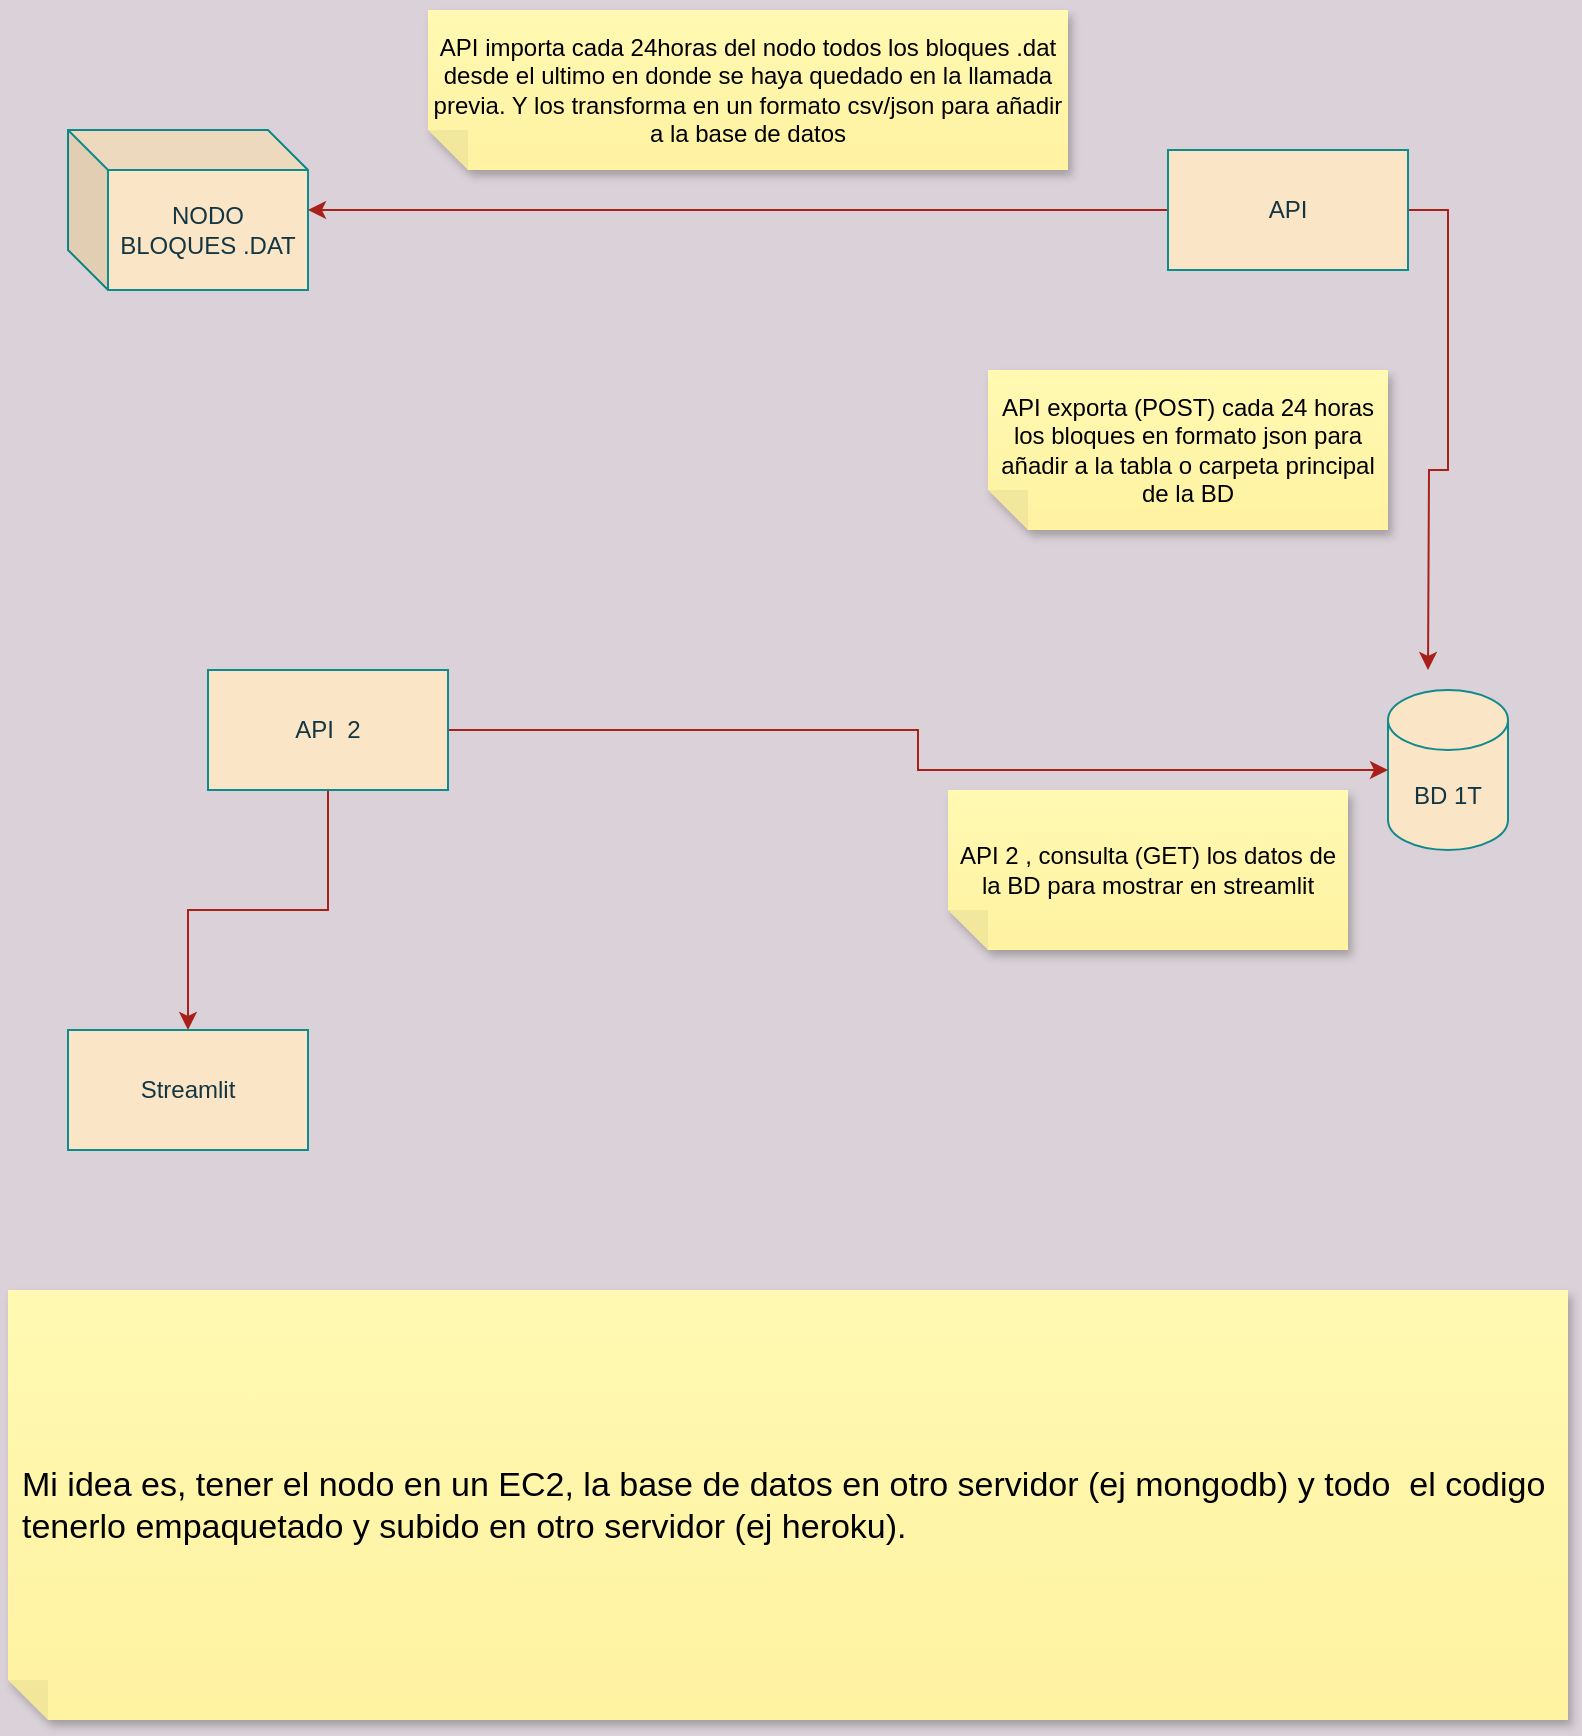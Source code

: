 <mxfile version="20.7.3" type="github">
  <diagram id="WNtNO6ih7kzcM9C3CqSP" name="Página-1">
    <mxGraphModel dx="1395" dy="630" grid="1" gridSize="10" guides="1" tooltips="1" connect="1" arrows="1" fold="1" page="1" pageScale="1" pageWidth="827" pageHeight="1169" background="#DAD2D8" math="0" shadow="0">
      <root>
        <mxCell id="0" />
        <mxCell id="1" parent="0" />
        <mxCell id="2xYd1RtEskTdpCteiKWY-2" value="BD 1T" style="shape=cylinder3;whiteSpace=wrap;html=1;boundedLbl=1;backgroundOutline=1;size=15;strokeColor=#0F8B8D;fontColor=#143642;fillColor=#FAE5C7;" parent="1" vertex="1">
          <mxGeometry x="720" y="360" width="60" height="80" as="geometry" />
        </mxCell>
        <mxCell id="2xYd1RtEskTdpCteiKWY-7" style="edgeStyle=orthogonalEdgeStyle;rounded=0;orthogonalLoop=1;jettySize=auto;html=1;strokeColor=#A8201A;fontColor=#143642;fillColor=#FAE5C7;" parent="1" source="2xYd1RtEskTdpCteiKWY-5" target="2xYd1RtEskTdpCteiKWY-6" edge="1">
          <mxGeometry relative="1" as="geometry" />
        </mxCell>
        <mxCell id="2xYd1RtEskTdpCteiKWY-10" style="edgeStyle=orthogonalEdgeStyle;rounded=0;orthogonalLoop=1;jettySize=auto;html=1;strokeColor=#A8201A;fontColor=#143642;fillColor=#FAE5C7;" parent="1" source="2xYd1RtEskTdpCteiKWY-5" edge="1">
          <mxGeometry relative="1" as="geometry">
            <mxPoint x="740" y="350" as="targetPoint" />
          </mxGeometry>
        </mxCell>
        <mxCell id="2xYd1RtEskTdpCteiKWY-5" value="API" style="rounded=0;whiteSpace=wrap;html=1;strokeColor=#0F8B8D;fontColor=#143642;fillColor=#FAE5C7;" parent="1" vertex="1">
          <mxGeometry x="610" y="90" width="120" height="60" as="geometry" />
        </mxCell>
        <mxCell id="2xYd1RtEskTdpCteiKWY-6" value="NODO&lt;br&gt;BLOQUES .DAT" style="shape=cube;whiteSpace=wrap;html=1;boundedLbl=1;backgroundOutline=1;darkOpacity=0.05;darkOpacity2=0.1;strokeColor=#0F8B8D;fontColor=#143642;fillColor=#FAE5C7;" parent="1" vertex="1">
          <mxGeometry x="60" y="80" width="120" height="80" as="geometry" />
        </mxCell>
        <mxCell id="2xYd1RtEskTdpCteiKWY-8" value="API importa cada 24horas del nodo todos los bloques .dat desde el ultimo en donde se haya quedado en la llamada previa. Y los transforma en un formato csv/json para añadir a la base de datos" style="shape=note;whiteSpace=wrap;html=1;backgroundOutline=1;fontColor=#000000;darkOpacity=0.05;fillColor=#FFF9B2;strokeColor=none;fillStyle=solid;direction=west;gradientDirection=north;gradientColor=#FFF2A1;shadow=1;size=20;pointerEvents=1;" parent="1" vertex="1">
          <mxGeometry x="240" y="20" width="320" height="80" as="geometry" />
        </mxCell>
        <mxCell id="2xYd1RtEskTdpCteiKWY-11" value="API exporta (POST) cada 24 horas los bloques en formato json para añadir a la tabla o carpeta principal de la BD" style="shape=note;whiteSpace=wrap;html=1;backgroundOutline=1;fontColor=#000000;darkOpacity=0.05;fillColor=#FFF9B2;strokeColor=none;fillStyle=solid;direction=west;gradientDirection=north;gradientColor=#FFF2A1;shadow=1;size=20;pointerEvents=1;" parent="1" vertex="1">
          <mxGeometry x="520" y="200" width="200" height="80" as="geometry" />
        </mxCell>
        <mxCell id="2xYd1RtEskTdpCteiKWY-16" style="edgeStyle=orthogonalEdgeStyle;rounded=0;orthogonalLoop=1;jettySize=auto;html=1;strokeColor=#A8201A;fontColor=#143642;fillColor=#FAE5C7;" parent="1" source="2xYd1RtEskTdpCteiKWY-12" target="2xYd1RtEskTdpCteiKWY-2" edge="1">
          <mxGeometry relative="1" as="geometry" />
        </mxCell>
        <mxCell id="2xYd1RtEskTdpCteiKWY-18" style="edgeStyle=orthogonalEdgeStyle;rounded=0;orthogonalLoop=1;jettySize=auto;html=1;strokeColor=#A8201A;fontColor=#143642;fillColor=#FAE5C7;" parent="1" source="2xYd1RtEskTdpCteiKWY-12" target="2xYd1RtEskTdpCteiKWY-17" edge="1">
          <mxGeometry relative="1" as="geometry" />
        </mxCell>
        <mxCell id="2xYd1RtEskTdpCteiKWY-12" value="API&amp;nbsp; 2" style="rounded=0;whiteSpace=wrap;html=1;strokeColor=#0F8B8D;fontColor=#143642;fillColor=#FAE5C7;" parent="1" vertex="1">
          <mxGeometry x="130" y="350" width="120" height="60" as="geometry" />
        </mxCell>
        <mxCell id="2xYd1RtEskTdpCteiKWY-15" value="API 2 , consulta (GET) los datos de la BD para mostrar en streamlit" style="shape=note;whiteSpace=wrap;html=1;backgroundOutline=1;fontColor=#000000;darkOpacity=0.05;fillColor=#FFF9B2;strokeColor=none;fillStyle=solid;direction=west;gradientDirection=north;gradientColor=#FFF2A1;shadow=1;size=20;pointerEvents=1;" parent="1" vertex="1">
          <mxGeometry x="500" y="410" width="200" height="80" as="geometry" />
        </mxCell>
        <mxCell id="2xYd1RtEskTdpCteiKWY-17" value="Streamlit" style="rounded=0;whiteSpace=wrap;html=1;strokeColor=#0F8B8D;fontColor=#143642;fillColor=#FAE5C7;" parent="1" vertex="1">
          <mxGeometry x="60" y="530" width="120" height="60" as="geometry" />
        </mxCell>
        <mxCell id="gki17qNOlu-3rxds-_at-1" value="&lt;font style=&quot;font-size: 17px;&quot;&gt;Mi idea es, tener el nodo en un EC2, la base de datos en otro servidor (ej mongodb) y todo&amp;nbsp; el codigo tenerlo empaquetado y subido en otro servidor (ej heroku).&lt;br&gt;&lt;/font&gt;" style="shape=note;whiteSpace=wrap;html=1;backgroundOutline=1;fontColor=#000000;darkOpacity=0.05;fillColor=#FFF9B2;strokeColor=none;fillStyle=solid;direction=west;gradientDirection=north;gradientColor=#FFF2A1;shadow=1;size=20;pointerEvents=1;align=left;spacingLeft=5;spacingRight=6;" parent="1" vertex="1">
          <mxGeometry x="30" y="660" width="780" height="215" as="geometry" />
        </mxCell>
      </root>
    </mxGraphModel>
  </diagram>
</mxfile>

